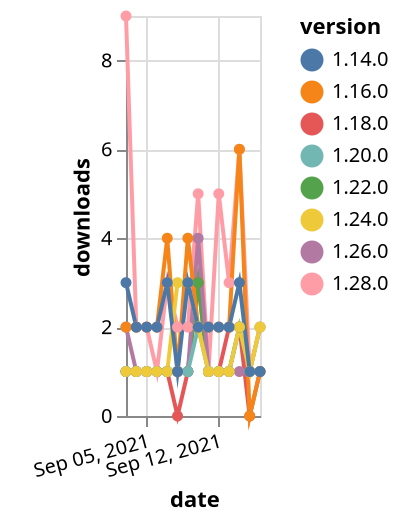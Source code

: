 {"$schema": "https://vega.github.io/schema/vega-lite/v5.json", "description": "A simple bar chart with embedded data.", "data": {"values": [{"date": "2021-09-03", "total": 646, "delta": 1, "version": "1.18.0"}, {"date": "2021-09-04", "total": 647, "delta": 1, "version": "1.18.0"}, {"date": "2021-09-05", "total": 648, "delta": 1, "version": "1.18.0"}, {"date": "2021-09-06", "total": 649, "delta": 1, "version": "1.18.0"}, {"date": "2021-09-07", "total": 650, "delta": 1, "version": "1.18.0"}, {"date": "2021-09-08", "total": 650, "delta": 0, "version": "1.18.0"}, {"date": "2021-09-09", "total": 651, "delta": 1, "version": "1.18.0"}, {"date": "2021-09-10", "total": 654, "delta": 3, "version": "1.18.0"}, {"date": "2021-09-11", "total": 655, "delta": 1, "version": "1.18.0"}, {"date": "2021-09-12", "total": 656, "delta": 1, "version": "1.18.0"}, {"date": "2021-09-13", "total": 658, "delta": 2, "version": "1.18.0"}, {"date": "2021-09-14", "total": 660, "delta": 2, "version": "1.18.0"}, {"date": "2021-09-15", "total": 660, "delta": 0, "version": "1.18.0"}, {"date": "2021-09-16", "total": 661, "delta": 1, "version": "1.18.0"}, {"date": "2021-09-03", "total": 1355, "delta": 1, "version": "1.22.0"}, {"date": "2021-09-04", "total": 1356, "delta": 1, "version": "1.22.0"}, {"date": "2021-09-05", "total": 1357, "delta": 1, "version": "1.22.0"}, {"date": "2021-09-06", "total": 1358, "delta": 1, "version": "1.22.0"}, {"date": "2021-09-07", "total": 1359, "delta": 1, "version": "1.22.0"}, {"date": "2021-09-08", "total": 1360, "delta": 1, "version": "1.22.0"}, {"date": "2021-09-09", "total": 1361, "delta": 1, "version": "1.22.0"}, {"date": "2021-09-10", "total": 1364, "delta": 3, "version": "1.22.0"}, {"date": "2021-09-11", "total": 1365, "delta": 1, "version": "1.22.0"}, {"date": "2021-09-12", "total": 1366, "delta": 1, "version": "1.22.0"}, {"date": "2021-09-13", "total": 1367, "delta": 1, "version": "1.22.0"}, {"date": "2021-09-14", "total": 1369, "delta": 2, "version": "1.22.0"}, {"date": "2021-09-15", "total": 1370, "delta": 1, "version": "1.22.0"}, {"date": "2021-09-16", "total": 1372, "delta": 2, "version": "1.22.0"}, {"date": "2021-09-03", "total": 187, "delta": 9, "version": "1.28.0"}, {"date": "2021-09-04", "total": 189, "delta": 2, "version": "1.28.0"}, {"date": "2021-09-05", "total": 191, "delta": 2, "version": "1.28.0"}, {"date": "2021-09-06", "total": 192, "delta": 1, "version": "1.28.0"}, {"date": "2021-09-07", "total": 195, "delta": 3, "version": "1.28.0"}, {"date": "2021-09-08", "total": 197, "delta": 2, "version": "1.28.0"}, {"date": "2021-09-09", "total": 199, "delta": 2, "version": "1.28.0"}, {"date": "2021-09-10", "total": 204, "delta": 5, "version": "1.28.0"}, {"date": "2021-09-11", "total": 205, "delta": 1, "version": "1.28.0"}, {"date": "2021-09-12", "total": 210, "delta": 5, "version": "1.28.0"}, {"date": "2021-09-13", "total": 213, "delta": 3, "version": "1.28.0"}, {"date": "2021-09-14", "total": 219, "delta": 6, "version": "1.28.0"}, {"date": "2021-09-15", "total": 220, "delta": 1, "version": "1.28.0"}, {"date": "2021-09-16", "total": 222, "delta": 2, "version": "1.28.0"}, {"date": "2021-09-03", "total": 328, "delta": 2, "version": "1.26.0"}, {"date": "2021-09-04", "total": 329, "delta": 1, "version": "1.26.0"}, {"date": "2021-09-05", "total": 330, "delta": 1, "version": "1.26.0"}, {"date": "2021-09-06", "total": 331, "delta": 1, "version": "1.26.0"}, {"date": "2021-09-07", "total": 332, "delta": 1, "version": "1.26.0"}, {"date": "2021-09-08", "total": 333, "delta": 1, "version": "1.26.0"}, {"date": "2021-09-09", "total": 334, "delta": 1, "version": "1.26.0"}, {"date": "2021-09-10", "total": 338, "delta": 4, "version": "1.26.0"}, {"date": "2021-09-11", "total": 339, "delta": 1, "version": "1.26.0"}, {"date": "2021-09-12", "total": 340, "delta": 1, "version": "1.26.0"}, {"date": "2021-09-13", "total": 341, "delta": 1, "version": "1.26.0"}, {"date": "2021-09-14", "total": 342, "delta": 1, "version": "1.26.0"}, {"date": "2021-09-15", "total": 343, "delta": 1, "version": "1.26.0"}, {"date": "2021-09-16", "total": 344, "delta": 1, "version": "1.26.0"}, {"date": "2021-09-03", "total": 279, "delta": 1, "version": "1.20.0"}, {"date": "2021-09-04", "total": 280, "delta": 1, "version": "1.20.0"}, {"date": "2021-09-05", "total": 281, "delta": 1, "version": "1.20.0"}, {"date": "2021-09-06", "total": 282, "delta": 1, "version": "1.20.0"}, {"date": "2021-09-07", "total": 283, "delta": 1, "version": "1.20.0"}, {"date": "2021-09-08", "total": 284, "delta": 1, "version": "1.20.0"}, {"date": "2021-09-09", "total": 285, "delta": 1, "version": "1.20.0"}, {"date": "2021-09-10", "total": 287, "delta": 2, "version": "1.20.0"}, {"date": "2021-09-11", "total": 288, "delta": 1, "version": "1.20.0"}, {"date": "2021-09-12", "total": 289, "delta": 1, "version": "1.20.0"}, {"date": "2021-09-13", "total": 290, "delta": 1, "version": "1.20.0"}, {"date": "2021-09-14", "total": 292, "delta": 2, "version": "1.20.0"}, {"date": "2021-09-15", "total": 293, "delta": 1, "version": "1.20.0"}, {"date": "2021-09-16", "total": 294, "delta": 1, "version": "1.20.0"}, {"date": "2021-09-03", "total": 2633, "delta": 2, "version": "1.16.0"}, {"date": "2021-09-04", "total": 2635, "delta": 2, "version": "1.16.0"}, {"date": "2021-09-05", "total": 2637, "delta": 2, "version": "1.16.0"}, {"date": "2021-09-06", "total": 2639, "delta": 2, "version": "1.16.0"}, {"date": "2021-09-07", "total": 2643, "delta": 4, "version": "1.16.0"}, {"date": "2021-09-08", "total": 2644, "delta": 1, "version": "1.16.0"}, {"date": "2021-09-09", "total": 2648, "delta": 4, "version": "1.16.0"}, {"date": "2021-09-10", "total": 2650, "delta": 2, "version": "1.16.0"}, {"date": "2021-09-11", "total": 2652, "delta": 2, "version": "1.16.0"}, {"date": "2021-09-12", "total": 2654, "delta": 2, "version": "1.16.0"}, {"date": "2021-09-13", "total": 2656, "delta": 2, "version": "1.16.0"}, {"date": "2021-09-14", "total": 2662, "delta": 6, "version": "1.16.0"}, {"date": "2021-09-15", "total": 2662, "delta": 0, "version": "1.16.0"}, {"date": "2021-09-16", "total": 2663, "delta": 1, "version": "1.16.0"}, {"date": "2021-09-03", "total": 275, "delta": 1, "version": "1.24.0"}, {"date": "2021-09-04", "total": 276, "delta": 1, "version": "1.24.0"}, {"date": "2021-09-05", "total": 277, "delta": 1, "version": "1.24.0"}, {"date": "2021-09-06", "total": 278, "delta": 1, "version": "1.24.0"}, {"date": "2021-09-07", "total": 279, "delta": 1, "version": "1.24.0"}, {"date": "2021-09-08", "total": 282, "delta": 3, "version": "1.24.0"}, {"date": "2021-09-09", "total": 285, "delta": 3, "version": "1.24.0"}, {"date": "2021-09-10", "total": 287, "delta": 2, "version": "1.24.0"}, {"date": "2021-09-11", "total": 288, "delta": 1, "version": "1.24.0"}, {"date": "2021-09-12", "total": 289, "delta": 1, "version": "1.24.0"}, {"date": "2021-09-13", "total": 290, "delta": 1, "version": "1.24.0"}, {"date": "2021-09-14", "total": 292, "delta": 2, "version": "1.24.0"}, {"date": "2021-09-15", "total": 293, "delta": 1, "version": "1.24.0"}, {"date": "2021-09-16", "total": 295, "delta": 2, "version": "1.24.0"}, {"date": "2021-09-03", "total": 2759, "delta": 3, "version": "1.14.0"}, {"date": "2021-09-04", "total": 2761, "delta": 2, "version": "1.14.0"}, {"date": "2021-09-05", "total": 2763, "delta": 2, "version": "1.14.0"}, {"date": "2021-09-06", "total": 2765, "delta": 2, "version": "1.14.0"}, {"date": "2021-09-07", "total": 2768, "delta": 3, "version": "1.14.0"}, {"date": "2021-09-08", "total": 2769, "delta": 1, "version": "1.14.0"}, {"date": "2021-09-09", "total": 2772, "delta": 3, "version": "1.14.0"}, {"date": "2021-09-10", "total": 2774, "delta": 2, "version": "1.14.0"}, {"date": "2021-09-11", "total": 2776, "delta": 2, "version": "1.14.0"}, {"date": "2021-09-12", "total": 2778, "delta": 2, "version": "1.14.0"}, {"date": "2021-09-13", "total": 2780, "delta": 2, "version": "1.14.0"}, {"date": "2021-09-14", "total": 2783, "delta": 3, "version": "1.14.0"}, {"date": "2021-09-15", "total": 2784, "delta": 1, "version": "1.14.0"}, {"date": "2021-09-16", "total": 2785, "delta": 1, "version": "1.14.0"}]}, "width": "container", "mark": {"type": "line", "point": {"filled": true}}, "encoding": {"x": {"field": "date", "type": "temporal", "timeUnit": "yearmonthdate", "title": "date", "axis": {"labelAngle": -15}}, "y": {"field": "delta", "type": "quantitative", "title": "downloads"}, "color": {"field": "version", "type": "nominal"}, "tooltip": {"field": "delta"}}}